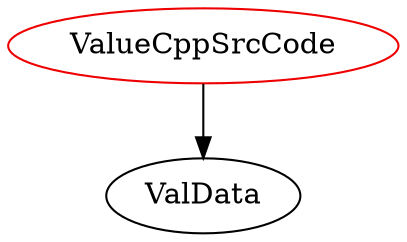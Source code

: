 digraph valuecppsrccode{
ValueCppSrcCode -> ValData;
ValueCppSrcCode	[shape=oval, color=red2, label="ValueCppSrcCode"];
}
